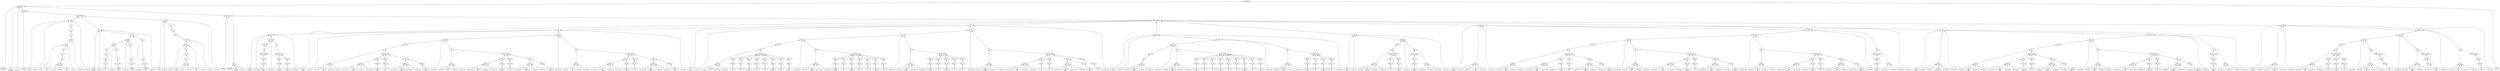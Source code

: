 digraph g {
rankdir=BT;
n33483616 [label="Start"];
n33364768 -> n33483616;
n33364768 [label="grammar"];
n33234720 -> n33364768;
n33234720 [label="'Grammar'\n1:1-1:8",shape=box];
n33234560 -> n33364768;
n33234560 [label="id\n1:9-1:17\n'minilang'",shape=box];
n33234400 -> n33364768;
n33234400 [label="';'\n1:17-1:18",shape=box];
n33433600 -> n33364768;
n33433600 [label="lexer_part"];
n33234240 -> n33433600;
n33234240 [label="'Lexer'\n2:1-2:6",shape=box];
n33450848 -> n33433600;
n33450848 [label="Nodes[Nexpr]"];
n33460000 -> n33450848;
n33460000 [label="expr"];
n33234080 -> n33460000;
n33234080 [label="id\n3:1-3:4\n'int'",shape=box];
n33233920 -> n33460000;
n33233920 [label="'='\n3:5-3:6",shape=box];
n33222784 -> n33460000;
n33222784 [label="re_1"];
n33222976 -> n33222784;
n33222976 [label="re1_3"];
n33223456 -> n33222976;
n33223456 [label="re2_1"];
n33223648 -> n33223456;
n33223648 [label="re_plus"];
n33173536 -> n33223648;
n33173536 [label="re_par"];
n33233760 -> n33173536;
n33233760 [label="'('\n3:7-3:8",shape=box];
n33223744 -> n33173536;
n33223744 [label="re_1"];
n33224224 -> n33223744;
n33224224 [label="re1_3"];
n33224416 -> n33224224;
n33224416 [label="re2_1"];
n33173648 -> n33224416;
n33173648 [label="re_class"];
n33233600 -> n33173648;
n33233600 [label="str\n3:8-3:11\n'\'0\''",shape=box];
n33233440 -> n33173648;
n33233440 [label="'.'\n3:11-3:12",shape=box];
n33233280 -> n33173648;
n33233280 [label="'.'\n3:12-3:13",shape=box];
n33233120 -> n33173648;
n33233120 [label="str\n3:13-3:16\n'\'9\''",shape=box];
n33232960 -> n33173536;
n33232960 [label="')'\n3:16-3:17",shape=box];
n33232800 -> n33223648;
n33232800 [label="'+'\n3:17-3:18",shape=box];
n33232640 -> n33460000;
n33232640 [label="';'\n3:19-3:20",shape=box];
n33459840 -> n33450848;
n33459840 [label="expr"];
n33232480 -> n33459840;
n33232480 [label="id\n4:1-4:6\n'blank'",shape=box];
n33232320 -> n33459840;
n33232320 [label="'='\n4:7-4:8",shape=box];
n33192944 -> n33459840;
n33192944 [label="re_alter"];
n33193168 -> n33192944;
n33193168 [label="re_alter"];
n33193728 -> n33193168;
n33193728 [label="re_alter"];
n33435232 -> n33193728;
n33435232 [label="re_1"];
n33435328 -> n33435232;
n33435328 [label="re1_3"];
n33435424 -> n33435328;
n33435424 [label="re2_1"];
n33222688 -> n33435424;
n33222688 [label="re_str"];
n33232160 -> n33222688;
n33232160 [label="str\n4:9-4:12\n'\' \''",shape=box];
n33232000 -> n33193728;
n33232000 [label="'|'\n4:13-4:14",shape=box];
n33434944 -> n33193728;
n33434944 [label="re1_3"];
n33435040 -> n33434944;
n33435040 [label="re2_1"];
n33435136 -> n33435040;
n33435136 [label="re_ch_dec"];
n33231840 -> n33435136;
n33231840 [label="ch_dec\n4:15-4:18\n'#10'",shape=box];
n33231680 -> n33193168;
n33231680 [label="'|'\n4:19-4:20",shape=box];
n33434656 -> n33193168;
n33434656 [label="re1_3"];
n33434752 -> n33434656;
n33434752 [label="re2_1"];
n33434848 -> n33434752;
n33434848 [label="re_ch_dec"];
n33231520 -> n33434848;
n33231520 [label="ch_dec\n4:21-4:24\n'#13'",shape=box];
n33231360 -> n33192944;
n33231360 [label="'|'\n4:25-4:26",shape=box];
n33434368 -> n33192944;
n33434368 [label="re1_3"];
n33434464 -> n33434368;
n33434464 [label="re2_1"];
n33434560 -> n33434464;
n33434560 [label="re_ch_dec"];
n33231200 -> n33434560;
n33231200 [label="ch_dec\n4:27-4:29\n'#9'",shape=box];
n33231040 -> n33459840;
n33231040 [label="';'\n4:29-4:30",shape=box];
n33459680 -> n33450848;
n33459680 [label="expr"];
n33230880 -> n33459680;
n33230880 [label="id\n5:1-5:3\n'id'",shape=box];
n33296160 -> n33459680;
n33296160 [label="'='\n5:4-5:5",shape=box];
n33433696 -> n33459680;
n33433696 [label="re_1"];
n33433792 -> n33433696;
n33433792 [label="re1_3"];
n33433888 -> n33433792;
n33433888 [label="re2_1"];
n33433984 -> n33433888;
n33433984 [label="re_plus"];
n33192720 -> n33433984;
n33192720 [label="re_par"];
n33296000 -> n33192720;
n33296000 [label="'('\n5:6-5:7",shape=box];
n33434080 -> n33192720;
n33434080 [label="re_1"];
n33434176 -> n33434080;
n33434176 [label="re1_3"];
n33434272 -> n33434176;
n33434272 [label="re2_1"];
n33192832 -> n33434272;
n33192832 [label="re_class"];
n33295840 -> n33192832;
n33295840 [label="str\n5:7-5:10\n'\'a\''",shape=box];
n33295680 -> n33192832;
n33295680 [label="'.'\n5:10-5:11",shape=box];
n33295520 -> n33192832;
n33295520 [label="'.'\n5:11-5:12",shape=box];
n33295360 -> n33192832;
n33295360 [label="str\n5:12-5:15\n'\'z\''",shape=box];
n33295200 -> n33192720;
n33295200 [label="')'\n5:15-5:16",shape=box];
n33295040 -> n33433984;
n33295040 [label="'+'\n5:16-5:17",shape=box];
n33294880 -> n33459680;
n33294880 [label="';'\n5:17-5:18",shape=box];
n33372384 -> n33364768;
n33372384 [label="parser_part"];
n33294720 -> n33372384;
n33294720 [label="'Parser'\n7:1-7:7",shape=box];
n33192496 -> n33372384;
n33192496 [label="ign"];
n33294560 -> n33192496;
n33294560 [label="'Ignored'\n8:1-8:8",shape=box];
n33294400 -> n33192496;
n33294400 [label="id\n8:9-8:14\n'blank'",shape=box];
n33294240 -> n33192496;
n33294240 [label="';'\n8:14-8:15",shape=box];
n33449968 -> n33372384;
n33449968 [label="Nodes[Nprod]"];
n33365792 -> n33449968;
n33365792 [label="prod"];
n33294080 -> n33365792;
n33294080 [label="id\n10:1-10:6\n'stmts'",shape=box];
n33293920 -> n33365792;
n33293920 [label="'='\n10:7-10:8",shape=box];
n33191152 -> n33365792;
n33191152 [label="alts_more"];
n33433312 -> n33191152;
n33433312 [label="alts_one"];
n33192384 -> n33433312;
n33192384 [label="alt"];
n33450448 -> n33192384;
n33450448 [label="Nodes[Nnelem]"];
n33433408 -> n33450448;
n33433408 [label="nelem_0"];
n33433504 -> n33433408;
n33433504 [label="elem_id"];
n33293760 -> n33433504;
n33293760 [label="id\n10:9-10:13\n'stmt'",shape=box];
n33293600 -> n33191152;
n33293600 [label="'|'\n10:14-10:15",shape=box];
n33191824 -> n33191152;
n33191824 [label="alt"];
n33450208 -> n33191824;
n33450208 [label="Nodes[Nnelem]"];
n33433120 -> n33450208;
n33433120 [label="nelem_0"];
n33433216 -> n33433120;
n33433216 [label="elem_id"];
n33293440 -> n33433216;
n33293440 [label="id\n10:16-10:21\n'stmts'",shape=box];
n33432928 -> n33450208;
n33432928 [label="nelem_0"];
n33433024 -> n33432928;
n33433024 [label="elem_id"];
n33293280 -> n33433024;
n33293280 [label="id\n10:22-10:26\n'stmt'",shape=box];
n33293120 -> n33365792;
n33293120 [label="';'\n10:26-10:27",shape=box];
n33365664 -> n33449968;
n33365664 [label="prod"];
n33292960 -> n33365664;
n33292960 [label="id\n12:1-12:5\n'cond'",shape=box];
n33292800 -> n33365664;
n33292800 [label="'='\n12:6-12:7",shape=box];
n33210736 -> n33365664;
n33210736 [label="alts_more"];
n33211968 -> n33210736;
n33211968 [label="alts_more"];
n33432256 -> n33211968;
n33432256 [label="alts_one"];
n33214320 -> n33432256;
n33214320 [label="alt"];
n33190928 -> n33214320;
n33190928 [label="altid_0"];
n33292640 -> n33190928;
n33292640 [label="'{'\n13:5-13:6",shape=box];
n33292480 -> n33190928;
n33292480 [label="id\n13:6-13:8\n'eq'",shape=box];
n33292320 -> n33190928;
n33292320 [label="':'\n13:8-13:9",shape=box];
n33320816 -> n33190928;
n33320816 [label="'}'\n13:9-13:10",shape=box];
n33449728 -> n33214320;
n33449728 [label="Nodes[Nnelem]"];
n33432736 -> n33449728;
n33432736 [label="nelem_1"];
n33190256 -> n33432736;
n33190256 [label="elemid_0"];
n33320656 -> n33190256;
n33320656 [label="'['\n13:11-13:12",shape=box];
n33320496 -> n33190256;
n33320496 [label="id\n13:12-13:16\n'left'",shape=box];
n33320336 -> n33190256;
n33320336 [label="':'\n13:16-13:17",shape=box];
n33320176 -> n33190256;
n33320176 [label="']'\n13:17-13:18",shape=box];
n33432832 -> n33432736;
n33432832 [label="elem_id"];
n33320016 -> n33432832;
n33320016 [label="id\n13:18-13:22\n'expr'",shape=box];
n33432544 -> n33449728;
n33432544 [label="nelem_0"];
n33432640 -> n33432544;
n33432640 [label="elem_str"];
n33319856 -> n33432640;
n33319856 [label="str\n13:23-13:26\n'\'=\''",shape=box];
n33432352 -> n33449728;
n33432352 [label="nelem_1"];
n33190032 -> n33432352;
n33190032 [label="elemid_0"];
n33319696 -> n33190032;
n33319696 [label="'['\n13:27-13:28",shape=box];
n33319536 -> n33190032;
n33319536 [label="id\n13:28-13:33\n'right'",shape=box];
n33319376 -> n33190032;
n33319376 [label="':'\n13:33-13:34",shape=box];
n33319216 -> n33190032;
n33319216 [label="']'\n13:34-13:35",shape=box];
n33432448 -> n33432352;
n33432448 [label="elem_id"];
n33319056 -> n33432448;
n33319056 [label="id\n13:35-13:39\n'expr'",shape=box];
n33318896 -> n33211968;
n33318896 [label="'|'\n13:40-13:41",shape=box];
n33212640 -> n33211968;
n33212640 [label="alt"];
n33214208 -> n33212640;
n33214208 [label="altid_0"];
n33318736 -> n33214208;
n33318736 [label="'{'\n14:5-14:6",shape=box];
n33318576 -> n33214208;
n33318576 [label="id\n14:6-14:8\n'lt'",shape=box];
n33318416 -> n33214208;
n33318416 [label="':'\n14:8-14:9",shape=box];
n33318256 -> n33214208;
n33318256 [label="'}'\n14:9-14:10",shape=box];
n33449488 -> n33212640;
n33449488 [label="Nodes[Nnelem]"];
n33432064 -> n33449488;
n33432064 [label="nelem_1"];
n33214096 -> n33432064;
n33214096 [label="elemid_0"];
n33318096 -> n33214096;
n33318096 [label="'['\n14:11-14:12",shape=box];
n33317936 -> n33214096;
n33317936 [label="id\n14:12-14:16\n'left'",shape=box];
n33317776 -> n33214096;
n33317776 [label="':'\n14:16-14:17",shape=box];
n33317616 -> n33214096;
n33317616 [label="']'\n14:17-14:18",shape=box];
n33432160 -> n33432064;
n33432160 [label="elem_id"];
n33317456 -> n33432160;
n33317456 [label="id\n14:18-14:22\n'expr'",shape=box];
n33431872 -> n33449488;
n33431872 [label="nelem_0"];
n33431968 -> n33431872;
n33431968 [label="elem_str"];
n33317296 -> n33431968;
n33317296 [label="str\n14:23-14:26\n'\'<\''",shape=box];
n33431680 -> n33449488;
n33431680 [label="nelem_1"];
n33213536 -> n33431680;
n33213536 [label="elemid_0"];
n33317136 -> n33213536;
n33317136 [label="'['\n14:27-14:28",shape=box];
n33316976 -> n33213536;
n33316976 [label="id\n14:28-14:33\n'right'",shape=box];
n33341376 -> n33213536;
n33341376 [label="':'\n14:33-14:34",shape=box];
n33341216 -> n33213536;
n33341216 [label="']'\n14:34-14:35",shape=box];
n33431776 -> n33431680;
n33431776 [label="elem_id"];
n33341056 -> n33431776;
n33341056 [label="id\n14:35-14:39\n'expr'",shape=box];
n33340896 -> n33210736;
n33340896 [label="'|'\n14:40-14:41",shape=box];
n33211296 -> n33210736;
n33211296 [label="alt"];
n33211744 -> n33211296;
n33211744 [label="altid_0"];
n33340736 -> n33211744;
n33340736 [label="'{'\n15:5-15:6",shape=box];
n33340576 -> n33211744;
n33340576 [label="id\n15:6-15:8\n'gt'",shape=box];
n33340416 -> n33211744;
n33340416 [label="':'\n15:8-15:9",shape=box];
n33340256 -> n33211744;
n33340256 [label="'}'\n15:9-15:10",shape=box];
n33449248 -> n33211296;
n33449248 [label="Nodes[Nnelem]"];
n33468288 -> n33449248;
n33468288 [label="nelem_1"];
n33211632 -> n33468288;
n33211632 [label="elemid_0"];
n33340096 -> n33211632;
n33340096 [label="'['\n15:11-15:12",shape=box];
n33339936 -> n33211632;
n33339936 [label="id\n15:12-15:16\n'left'",shape=box];
n33339776 -> n33211632;
n33339776 [label="':'\n15:16-15:17",shape=box];
n33339616 -> n33211632;
n33339616 [label="']'\n15:17-15:18",shape=box];
n33431584 -> n33468288;
n33431584 [label="elem_id"];
n33339456 -> n33431584;
n33339456 [label="id\n15:18-15:22\n'expr'",shape=box];
n33468096 -> n33449248;
n33468096 [label="nelem_0"];
n33468192 -> n33468096;
n33468192 [label="elem_str"];
n33339296 -> n33468192;
n33339296 [label="str\n15:23-15:26\n'\'>\''",shape=box];
n33467904 -> n33449248;
n33467904 [label="nelem_1"];
n33211520 -> n33467904;
n33211520 [label="elemid_0"];
n33339136 -> n33211520;
n33339136 [label="'['\n15:27-15:28",shape=box];
n33338976 -> n33211520;
n33338976 [label="id\n15:28-15:33\n'right'",shape=box];
n33338816 -> n33211520;
n33338816 [label="':'\n15:33-15:34",shape=box];
n33338656 -> n33211520;
n33338656 [label="']'\n15:34-15:35",shape=box];
n33468000 -> n33467904;
n33468000 [label="elem_id"];
n33338496 -> n33468000;
n33338496 [label="id\n15:35-15:39\n'expr'",shape=box];
n33338336 -> n33365664;
n33338336 [label="';'\n15:39-15:40",shape=box];
n33365536 -> n33449968;
n33365536 [label="prod"];
n33338176 -> n33365536;
n33338176 [label="id\n17:1-17:5\n'stmt'",shape=box];
n33338016 -> n33365536;
n33338016 [label="'='\n17:6-17:7",shape=box];
n33239520 -> n33365536;
n33239520 [label="alts_more"];
n33240752 -> n33239520;
n33240752 [label="alts_more"];
n33241200 -> n33240752;
n33241200 [label="alts_more"];
n33466272 -> n33241200;
n33466272 [label="alts_one"];
n33242096 -> n33466272;
n33242096 [label="alt"];
n33242992 -> n33242096;
n33242992 [label="altid_0"];
n33337856 -> n33242992;
n33337856 [label="'{'\n18:5-18:6",shape=box];
n33337696 -> n33242992;
n33337696 [label="id\n18:6-18:8\n'if'",shape=box];
n33337536 -> n33242992;
n33337536 [label="':'\n18:8-18:9",shape=box];
n33337376 -> n33242992;
n33337376 [label="'}'\n18:9-18:10",shape=box];
n33449008 -> n33242096;
n33449008 [label="Nodes[Nnelem]"];
n33467712 -> n33449008;
n33467712 [label="nelem_0"];
n33467808 -> n33467712;
n33467808 [label="elem_str"];
n33169104 -> n33467808;
n33169104 [label="str\n18:11-18:15\n'\'if\''",shape=box];
n33467520 -> n33449008;
n33467520 [label="nelem_0"];
n33467616 -> n33467520;
n33467616 [label="elem_str"];
n33168944 -> n33467616;
n33168944 [label="str\n18:16-18:19\n'\'(\''",shape=box];
n33467328 -> n33449008;
n33467328 [label="nelem_0"];
n33467424 -> n33467328;
n33467424 [label="elem_id"];
n33168784 -> n33467424;
n33168784 [label="id\n18:20-18:24\n'cond'",shape=box];
n33467136 -> n33449008;
n33467136 [label="nelem_0"];
n33467232 -> n33467136;
n33467232 [label="elem_str"];
n33168624 -> n33467232;
n33168624 [label="str\n18:25-18:28\n'\')\''",shape=box];
n33466944 -> n33449008;
n33466944 [label="nelem_0"];
n33467040 -> n33466944;
n33467040 [label="elem_str"];
n33168464 -> n33467040;
n33168464 [label="str\n18:29-18:32\n'\'{\''",shape=box];
n33466752 -> n33449008;
n33466752 [label="nelem_0"];
n33466848 -> n33466752;
n33466848 [label="elem_id"];
n33168304 -> n33466848;
n33168304 [label="id\n18:33-18:38\n'stmts'",shape=box];
n33466560 -> n33449008;
n33466560 [label="nelem_0"];
n33466656 -> n33466560;
n33466656 [label="elem_str"];
n33168144 -> n33466656;
n33168144 [label="str\n18:39-18:42\n'\'}\''",shape=box];
n33466368 -> n33449008;
n33466368 [label="nelem_0"];
n33466464 -> n33466368;
n33466464 [label="elem_id"];
n33167984 -> n33466464;
n33167984 [label="id\n18:43-18:47\n'else'",shape=box];
n33167824 -> n33241200;
n33167824 [label="'|'\n18:48-18:49",shape=box];
n33241424 -> n33241200;
n33241424 [label="alt"];
n33241760 -> n33241424;
n33241760 [label="altid_0"];
n33167664 -> n33241760;
n33167664 [label="'{'\n19:5-19:6",shape=box];
n33167504 -> n33241760;
n33167504 [label="id\n19:6-19:11\n'while'",shape=box];
n33167344 -> n33241760;
n33167344 [label="':'\n19:11-19:12",shape=box];
n33167184 -> n33241760;
n33167184 [label="'}'\n19:12-19:13",shape=box];
n33448768 -> n33241424;
n33448768 [label="Nodes[Nnelem]"];
n33466080 -> n33448768;
n33466080 [label="nelem_0"];
n33466176 -> n33466080;
n33466176 [label="elem_str"];
n33167024 -> n33466176;
n33167024 [label="str\n19:14-19:21\n'\'while\''",shape=box];
n33465888 -> n33448768;
n33465888 [label="nelem_0"];
n33465984 -> n33465888;
n33465984 [label="elem_str"];
n33166864 -> n33465984;
n33166864 [label="str\n19:22-19:25\n'\'(\''",shape=box];
n33465696 -> n33448768;
n33465696 [label="nelem_0"];
n33465792 -> n33465696;
n33465792 [label="elem_id"];
n33166704 -> n33465792;
n33166704 [label="id\n19:26-19:30\n'cond'",shape=box];
n33465504 -> n33448768;
n33465504 [label="nelem_0"];
n33465600 -> n33465504;
n33465600 [label="elem_str"];
n33166544 -> n33465600;
n33166544 [label="str\n19:31-19:34\n'\')\''",shape=box];
n33465312 -> n33448768;
n33465312 [label="nelem_0"];
n33465408 -> n33465312;
n33465408 [label="elem_str"];
n33166384 -> n33465408;
n33166384 [label="str\n19:35-19:38\n'\'{\''",shape=box];
n33465120 -> n33448768;
n33465120 [label="nelem_0"];
n33465216 -> n33465120;
n33465216 [label="elem_id"];
n33166224 -> n33465216;
n33166224 [label="id\n19:39-19:44\n'stmts'",shape=box];
n33464928 -> n33448768;
n33464928 [label="nelem_0"];
n33465024 -> n33464928;
n33465024 [label="elem_str"];
n33166064 -> n33465024;
n33166064 [label="str\n19:45-19:48\n'\'}\''",shape=box];
n33165904 -> n33240752;
n33165904 [label="'|'\n19:49-19:50",shape=box];
n33240864 -> n33240752;
n33240864 [label="alt"];
n33241088 -> n33240864;
n33241088 [label="altid_0"];
n33165744 -> n33241088;
n33165744 [label="'{'\n20:5-20:6",shape=box];
n33165584 -> n33241088;
n33165584 [label="id\n20:6-20:11\n'print'",shape=box];
n33165424 -> n33241088;
n33165424 [label="':'\n20:11-20:12",shape=box];
n33238976 -> n33241088;
n33238976 [label="'}'\n20:12-20:13",shape=box];
n33448528 -> n33240864;
n33448528 [label="Nodes[Nnelem]"];
n33464736 -> n33448528;
n33464736 [label="nelem_0"];
n33464832 -> n33464736;
n33464832 [label="elem_str"];
n33238816 -> n33464832;
n33238816 [label="str\n20:14-20:21\n'\'print\''",shape=box];
n33464544 -> n33448528;
n33464544 [label="nelem_0"];
n33464640 -> n33464544;
n33464640 [label="elem_str"];
n33238656 -> n33464640;
n33238656 [label="str\n20:22-20:25\n'\'(\''",shape=box];
n33464352 -> n33448528;
n33464352 [label="nelem_0"];
n33464448 -> n33464352;
n33464448 [label="elem_id"];
n33238496 -> n33464448;
n33238496 [label="id\n20:26-20:30\n'expr'",shape=box];
n33472288 -> n33448528;
n33472288 [label="nelem_0"];
n33472384 -> n33472288;
n33472384 [label="elem_str"];
n33238336 -> n33472384;
n33238336 [label="str\n20:31-20:34\n'\')\''",shape=box];
n33472096 -> n33448528;
n33472096 [label="nelem_0"];
n33472192 -> n33472096;
n33472192 [label="elem_str"];
n33238176 -> n33472192;
n33238176 [label="str\n20:35-20:38\n'\';\''",shape=box];
n33238016 -> n33239520;
n33238016 [label="'|'\n20:39-20:40",shape=box];
n33239632 -> n33239520;
n33239632 [label="alt"];
n33240192 -> n33239632;
n33240192 [label="altid_0"];
n33237856 -> n33240192;
n33237856 [label="'{'\n21:5-21:6",shape=box];
n33237696 -> n33240192;
n33237696 [label="id\n21:6-21:12\n'assign'",shape=box];
n33237536 -> n33240192;
n33237536 [label="':'\n21:12-21:13",shape=box];
n33237376 -> n33240192;
n33237376 [label="'}'\n21:13-21:14",shape=box];
n33448288 -> n33239632;
n33448288 [label="Nodes[Nnelem]"];
n33471904 -> n33448288;
n33471904 [label="nelem_1"];
n33239968 -> n33471904;
n33239968 [label="elemid_0"];
n33237216 -> n33239968;
n33237216 [label="'['\n21:15-21:16",shape=box];
n33237056 -> n33239968;
n33237056 [label="id\n21:16-21:20\n'left'",shape=box];
n33236896 -> n33239968;
n33236896 [label="':'\n21:20-21:21",shape=box];
n33236736 -> n33239968;
n33236736 [label="']'\n21:21-21:22",shape=box];
n33472000 -> n33471904;
n33472000 [label="elem_id"];
n33236576 -> n33472000;
n33236576 [label="id\n21:22-21:24\n'id'",shape=box];
n33471712 -> n33448288;
n33471712 [label="nelem_0"];
n33471808 -> n33471712;
n33471808 [label="elem_str"];
n33236416 -> n33471808;
n33236416 [label="str\n21:25-21:28\n'\'=\''",shape=box];
n33471520 -> n33448288;
n33471520 [label="nelem_1"];
n33239856 -> n33471520;
n33239856 [label="elemid_0"];
n33236256 -> n33239856;
n33236256 [label="'['\n21:29-21:30",shape=box];
n33236096 -> n33239856;
n33236096 [label="id\n21:30-21:35\n'right'",shape=box];
n33235936 -> n33239856;
n33235936 [label="':'\n21:35-21:36",shape=box];
n33235776 -> n33239856;
n33235776 [label="']'\n21:36-21:37",shape=box];
n33471616 -> n33471520;
n33471616 [label="elem_id"];
n33235616 -> n33471616;
n33235616 [label="id\n21:37-21:41\n'expr'",shape=box];
n33471328 -> n33448288;
n33471328 [label="nelem_0"];
n33471424 -> n33471328;
n33471424 [label="elem_str"];
n33235456 -> n33471424;
n33235456 [label="str\n21:42-21:45\n'\';\''",shape=box];
n33235296 -> n33365536;
n33235296 [label="';'\n21:45-21:46",shape=box];
n33365408 -> n33449968;
n33365408 [label="prod"];
n33235136 -> n33365408;
n33235136 [label="id\n23:1-23:5\n'else'",shape=box];
n33234976 -> n33365408;
n33234976 [label="'='\n23:6-23:7",shape=box];
n33253040 -> n33365408;
n33253040 [label="alts_more"];
n33253936 -> n33253040;
n33253936 [label="alts_more"];
n33471232 -> n33253936;
n33471232 [label="alts_one"];
n33254832 -> n33471232;
n33254832 [label="alt"];
n33255056 -> n33254832;
n33255056 [label="altid_0"];
n33251184 -> n33255056;
n33251184 [label="'{'\n24:5-24:6",shape=box];
n33251024 -> n33255056;
n33251024 [label="id\n24:6-24:10\n'none'",shape=box];
n33250864 -> n33255056;
n33250864 [label="':'\n24:10-24:11",shape=box];
n33250704 -> n33255056;
n33250704 [label="'}'\n24:11-24:12",shape=box];
n33250544 -> n33253936;
n33250544 [label="'|'\n24:13-24:14",shape=box];
n33254160 -> n33253936;
n33254160 [label="alt"];
n33254608 -> n33254160;
n33254608 [label="altid_0"];
n33250384 -> n33254608;
n33250384 [label="'{'\n25:5-25:6",shape=box];
n33250224 -> n33254608;
n33250224 [label="id\n25:6-25:12\n'elseif'",shape=box];
n33250064 -> n33254608;
n33250064 [label="':'\n25:12-25:13",shape=box];
n33249904 -> n33254608;
n33249904 [label="'}'\n25:13-25:14",shape=box];
n33448048 -> n33254160;
n33448048 [label="Nodes[Nnelem]"];
n33471040 -> n33448048;
n33471040 [label="nelem_0"];
n33471136 -> n33471040;
n33471136 [label="elem_str"];
n33249744 -> n33471136;
n33249744 [label="str\n25:15-25:21\n'\'else\''",shape=box];
n33470848 -> n33448048;
n33470848 [label="nelem_0"];
n33470944 -> n33470848;
n33470944 [label="elem_str"];
n33249584 -> n33470944;
n33249584 [label="str\n25:22-25:26\n'\'if\''",shape=box];
n33470656 -> n33448048;
n33470656 [label="nelem_0"];
n33470752 -> n33470656;
n33470752 [label="elem_str"];
n33249424 -> n33470752;
n33249424 [label="str\n25:27-25:30\n'\'(\''",shape=box];
n33470464 -> n33448048;
n33470464 [label="nelem_0"];
n33470560 -> n33470464;
n33470560 [label="elem_id"];
n33249264 -> n33470560;
n33249264 [label="id\n25:31-25:35\n'cond'",shape=box];
n33470272 -> n33448048;
n33470272 [label="nelem_0"];
n33470368 -> n33470272;
n33470368 [label="elem_str"];
n33249104 -> n33470368;
n33249104 [label="str\n25:36-25:39\n'\')\''",shape=box];
n33470080 -> n33448048;
n33470080 [label="nelem_0"];
n33470176 -> n33470080;
n33470176 [label="elem_str"];
n33248944 -> n33470176;
n33248944 [label="str\n25:40-25:43\n'\'{\''",shape=box];
n33469888 -> n33448048;
n33469888 [label="nelem_0"];
n33469984 -> n33469888;
n33469984 [label="elem_id"];
n33248784 -> n33469984;
n33248784 [label="id\n25:44-25:49\n'stmts'",shape=box];
n33469696 -> n33448048;
n33469696 [label="nelem_0"];
n33469792 -> n33469696;
n33469792 [label="elem_str"];
n33248624 -> n33469792;
n33248624 [label="str\n25:50-25:53\n'\'}\''",shape=box];
n33469504 -> n33448048;
n33469504 [label="nelem_0"];
n33469600 -> n33469504;
n33469600 [label="elem_id"];
n33248464 -> n33469600;
n33248464 [label="id\n25:54-25:58\n'else'",shape=box];
n33248304 -> n33253040;
n33248304 [label="'|'\n25:59-25:60",shape=box];
n33253264 -> n33253040;
n33253264 [label="alt"];
n33253712 -> n33253264;
n33253712 [label="altid_0"];
n33248144 -> n33253712;
n33248144 [label="'{'\n26:5-26:6",shape=box];
n33247984 -> n33253712;
n33247984 [label="id\n26:6-26:10\n'else'",shape=box];
n33247824 -> n33253712;
n33247824 [label="':'\n26:10-26:11",shape=box];
n33247664 -> n33253712;
n33247664 [label="'}'\n26:11-26:12",shape=box];
n33476464 -> n33253264;
n33476464 [label="Nodes[Nnelem]"];
n33469312 -> n33476464;
n33469312 [label="nelem_0"];
n33469408 -> n33469312;
n33469408 [label="elem_str"];
n33247504 -> n33469408;
n33247504 [label="str\n26:13-26:19\n'\'else\''",shape=box];
n33469120 -> n33476464;
n33469120 [label="nelem_0"];
n33469216 -> n33469120;
n33469216 [label="elem_str"];
n33247344 -> n33469216;
n33247344 [label="str\n26:20-26:23\n'\'{\''",shape=box];
n33468928 -> n33476464;
n33468928 [label="nelem_0"];
n33469024 -> n33468928;
n33469024 [label="elem_id"];
n33263552 -> n33469024;
n33263552 [label="id\n26:24-26:29\n'stmts'",shape=box];
n33468736 -> n33476464;
n33468736 [label="nelem_0"];
n33468832 -> n33468736;
n33468832 [label="elem_str"];
n33263392 -> n33468832;
n33263392 [label="str\n26:30-26:33\n'\'}\''",shape=box];
n33263232 -> n33365408;
n33263232 [label="';'\n26:33-26:34",shape=box];
n33365280 -> n33449968;
n33365280 [label="prod"];
n33263072 -> n33365280;
n33263072 [label="id\n28:1-28:5\n'expr'",shape=box];
n33262912 -> n33365280;
n33262912 [label="'='\n28:6-28:7",shape=box];
n33252032 -> n33365280;
n33252032 [label="alts_more"];
n33480480 -> n33252032;
n33480480 [label="alts_one"];
n33252816 -> n33480480;
n33252816 [label="alt"];
n33252928 -> n33252816;
n33252928 [label="altid_0"];
n33262752 -> n33252928;
n33262752 [label="'{'\n29:5-29:6",shape=box];
n33262592 -> n33252928;
n33262592 [label="id\n29:6-29:9\n'neg'",shape=box];
n33262432 -> n33252928;
n33262432 [label="':'\n29:9-29:10",shape=box];
n33262272 -> n33252928;
n33262272 [label="'}'\n29:10-29:11",shape=box];
n33476224 -> n33252816;
n33476224 [label="Nodes[Nnelem]"];
n33468544 -> n33476224;
n33468544 [label="nelem_0"];
n33468640 -> n33468544;
n33468640 [label="elem_str"];
n33262112 -> n33468640;
n33262112 [label="str\n29:12-29:15\n'\'-\''",shape=box];
n33480576 -> n33476224;
n33480576 [label="nelem_0"];
n33468448 -> n33480576;
n33468448 [label="elem_id"];
n33261952 -> n33468448;
n33261952 [label="id\n29:16-29:20\n'expr'",shape=box];
n33261792 -> n33252032;
n33261792 [label="'|'\n29:21-29:22",shape=box];
n33252592 -> n33252032;
n33252592 [label="alt"];
n33475984 -> n33252592;
n33475984 [label="Nodes[Nnelem]"];
n33480288 -> n33475984;
n33480288 [label="nelem_0"];
n33480384 -> n33480288;
n33480384 [label="elem_id"];
n33261632 -> n33480384;
n33261632 [label="id\n30:5-30:11\n'expr_2'",shape=box];
n33252704 -> n33252592;
n33252704 [label="atrans"];
n33261472 -> n33252704;
n33261472 [label="'{'\n30:12-30:13",shape=box];
n33261312 -> n33252704;
n33261312 [label="'->'\n30:13-30:15",shape=box];
n33261152 -> n33252704;
n33261152 [label="'}'\n30:15-30:16",shape=box];
n33260992 -> n33365280;
n33260992 [label="';'\n30:16-30:17",shape=box];
n33365152 -> n33449968;
n33365152 [label="prod"];
n33260832 -> n33365152;
n33260832 [label="id\n32:1-32:7\n'expr_2'",shape=box];
n33251808 -> n33365152;
n33251808 [label="ptrans"];
n33260672 -> n33251808;
n33260672 [label="'{'\n32:8-32:9",shape=box];
n33260512 -> n33251808;
n33260512 [label="'->'\n32:9-32:11",shape=box];
n33260352 -> n33251808;
n33260352 [label="id\n32:11-32:15\n'expr'",shape=box];
n33260192 -> n33251808;
n33260192 [label="'}'\n32:15-32:16",shape=box];
n33260032 -> n33365152;
n33260032 [label="'='\n32:17-32:18",shape=box];
n33315824 -> n33365152;
n33315824 [label="alts_more"];
n33288224 -> n33315824;
n33288224 [label="alts_more"];
n33291584 -> n33288224;
n33291584 [label="alts_more"];
n33479616 -> n33291584;
n33479616 [label="alts_one"];
n33273744 -> n33479616;
n33273744 [label="alt"];
n33251584 -> n33273744;
n33251584 [label="altid_0"];
n33259872 -> n33251584;
n33259872 [label="'{'\n33:5-33:6",shape=box];
n33259712 -> n33251584;
n33259712 [label="id\n33:6-33:9\n'mod'",shape=box];
n33259552 -> n33251584;
n33259552 [label="':'\n33:9-33:10",shape=box];
n33197936 -> n33251584;
n33197936 [label="'}'\n33:10-33:11",shape=box];
n33475744 -> n33273744;
n33475744 [label="Nodes[Nnelem]"];
n33480096 -> n33475744;
n33480096 [label="nelem_1"];
n33251360 -> n33480096;
n33251360 [label="elemid_0"];
n33197776 -> n33251360;
n33197776 [label="'['\n33:12-33:13",shape=box];
n33197616 -> n33251360;
n33197616 [label="id\n33:13-33:17\n'left'",shape=box];
n33197456 -> n33251360;
n33197456 [label="':'\n33:17-33:18",shape=box];
n33197296 -> n33251360;
n33197296 [label="']'\n33:18-33:19",shape=box];
n33480192 -> n33480096;
n33480192 [label="elem_id"];
n33197136 -> n33480192;
n33197136 [label="id\n33:19-33:25\n'expr_2'",shape=box];
n33479904 -> n33475744;
n33479904 [label="nelem_0"];
n33480000 -> n33479904;
n33480000 [label="elem_str"];
n33196976 -> n33480000;
n33196976 [label="str\n33:26-33:29\n'\'%\''",shape=box];
n33479712 -> n33475744;
n33479712 [label="nelem_1"];
n33275312 -> n33479712;
n33275312 [label="elemid_0"];
n33196816 -> n33275312;
n33196816 [label="'['\n33:30-33:31",shape=box];
n33196656 -> n33275312;
n33196656 [label="id\n33:31-33:36\n'right'",shape=box];
n33196496 -> n33275312;
n33196496 [label="':'\n33:36-33:37",shape=box];
n33196336 -> n33275312;
n33196336 [label="']'\n33:37-33:38",shape=box];
n33479808 -> n33479712;
n33479808 [label="elem_id"];
n33196176 -> n33479808;
n33196176 [label="id\n33:38-33:44\n'expr_3'",shape=box];
n33196016 -> n33291584;
n33196016 [label="'|'\n33:45-33:46",shape=box];
n33272400 -> n33291584;
n33272400 [label="alt"];
n33273296 -> n33272400;
n33273296 [label="altid_0"];
n33195856 -> n33273296;
n33195856 [label="'{'\n34:5-34:6",shape=box];
n33195696 -> n33273296;
n33195696 [label="id\n34:6-34:9\n'mul'",shape=box];
n33195536 -> n33273296;
n33195536 [label="':'\n34:9-34:10",shape=box];
n33195376 -> n33273296;
n33195376 [label="'}'\n34:10-34:11",shape=box];
n33475504 -> n33272400;
n33475504 [label="Nodes[Nnelem]"];
n33479424 -> n33475504;
n33479424 [label="nelem_1"];
n33273072 -> n33479424;
n33273072 [label="elemid_0"];
n33195216 -> n33273072;
n33195216 [label="'['\n34:12-34:13",shape=box];
n33195056 -> n33273072;
n33195056 [label="id\n34:13-34:17\n'left'",shape=box];
n33194896 -> n33273072;
n33194896 [label="':'\n34:17-34:18",shape=box];
n33194736 -> n33273072;
n33194736 [label="']'\n34:18-34:19",shape=box];
n33479520 -> n33479424;
n33479520 [label="elem_id"];
n33194576 -> n33479520;
n33194576 [label="id\n34:19-34:25\n'expr_2'",shape=box];
n33479232 -> n33475504;
n33479232 [label="nelem_0"];
n33479328 -> n33479232;
n33479328 [label="elem_str"];
n33194416 -> n33479328;
n33194416 [label="str\n34:26-34:29\n'\'*\''",shape=box];
n33479040 -> n33475504;
n33479040 [label="nelem_1"];
n33272848 -> n33479040;
n33272848 [label="elemid_0"];
n33194256 -> n33272848;
n33194256 [label="'['\n34:30-34:31",shape=box];
n33194096 -> n33272848;
n33194096 [label="id\n34:31-34:36\n'right'",shape=box];
n33222592 -> n33272848;
n33222592 [label="':'\n34:36-34:37",shape=box];
n33222432 -> n33272848;
n33222432 [label="']'\n34:37-34:38",shape=box];
n33479136 -> n33479040;
n33479136 [label="elem_id"];
n33222272 -> n33479136;
n33222272 [label="id\n34:38-34:44\n'expr_3'",shape=box];
n33222112 -> n33288224;
n33222112 [label="'|'\n34:45-34:46",shape=box];
n33288672 -> n33288224;
n33288672 [label="alt"];
n33290352 -> n33288672;
n33290352 [label="altid_0"];
n33221952 -> n33290352;
n33221952 [label="'{'\n35:5-35:6",shape=box];
n33221792 -> n33290352;
n33221792 [label="id\n35:6-35:9\n'div'",shape=box];
n33221632 -> n33290352;
n33221632 [label="':'\n35:9-35:10",shape=box];
n33221472 -> n33290352;
n33221472 [label="'}'\n35:10-35:11",shape=box];
n33475264 -> n33288672;
n33475264 [label="Nodes[Nnelem]"];
n33478848 -> n33475264;
n33478848 [label="nelem_1"];
n33290016 -> n33478848;
n33290016 [label="elemid_0"];
n33221312 -> n33290016;
n33221312 [label="'['\n35:12-35:13",shape=box];
n33221152 -> n33290016;
n33221152 [label="id\n35:13-35:17\n'left'",shape=box];
n33220992 -> n33290016;
n33220992 [label="':'\n35:17-35:18",shape=box];
n33220832 -> n33290016;
n33220832 [label="']'\n35:18-35:19",shape=box];
n33478944 -> n33478848;
n33478944 [label="elem_id"];
n33220672 -> n33478944;
n33220672 [label="id\n35:19-35:25\n'expr_2'",shape=box];
n33478656 -> n33475264;
n33478656 [label="nelem_0"];
n33478752 -> n33478656;
n33478752 [label="elem_str"];
n33220512 -> n33478752;
n33220512 [label="str\n35:26-35:29\n'\'/\''",shape=box];
n33478464 -> n33475264;
n33478464 [label="nelem_1"];
n33289456 -> n33478464;
n33289456 [label="elemid_0"];
n33220352 -> n33289456;
n33220352 [label="'['\n35:30-35:31",shape=box];
n33220192 -> n33289456;
n33220192 [label="id\n35:31-35:36\n'right'",shape=box];
n33220032 -> n33289456;
n33220032 [label="':'\n35:36-35:37",shape=box];
n33219872 -> n33289456;
n33219872 [label="']'\n35:37-35:38",shape=box];
n33478560 -> n33478464;
n33478560 [label="elem_id"];
n33219712 -> n33478560;
n33219712 [label="id\n35:38-35:44\n'expr_3'",shape=box];
n33219552 -> n33315824;
n33219552 [label="'|'\n35:45-35:46",shape=box];
n33315936 -> n33315824;
n33315936 [label="alt"];
n33475024 -> n33315936;
n33475024 [label="Nodes[Nnelem]"];
n33478272 -> n33475024;
n33478272 [label="nelem_0"];
n33478368 -> n33478272;
n33478368 [label="elem_id"];
n33219392 -> n33478368;
n33219392 [label="id\n36:5-36:11\n'expr_3'",shape=box];
n33316384 -> n33315936;
n33316384 [label="atrans"];
n33219232 -> n33316384;
n33219232 [label="'{'\n36:12-36:13",shape=box];
n33219072 -> n33316384;
n33219072 [label="'->'\n36:13-36:15",shape=box];
n33218912 -> n33316384;
n33218912 [label="'}'\n36:15-36:16",shape=box];
n33218752 -> n33365152;
n33218752 [label="';'\n36:16-36:17",shape=box];
n33365024 -> n33449968;
n33365024 [label="prod"];
n33218592 -> n33365024;
n33218592 [label="id\n38:1-38:7\n'expr_3'",shape=box];
n33315712 -> n33365024;
n33315712 [label="ptrans"];
n33382256 -> n33315712;
n33382256 [label="'{'\n38:8-38:9",shape=box];
n33382096 -> n33315712;
n33382096 [label="'->'\n38:9-38:11",shape=box];
n33381936 -> n33315712;
n33381936 [label="id\n38:11-38:15\n'expr'",shape=box];
n33381776 -> n33315712;
n33381776 [label="'}'\n38:15-38:16",shape=box];
n33381616 -> n33365024;
n33381616 [label="'='\n38:17-38:18",shape=box];
n33347808 -> n33365024;
n33347808 [label="alts_more"];
n33330192 -> n33347808;
n33330192 [label="alts_more"];
n33477600 -> n33330192;
n33477600 [label="alts_one"];
n33333104 -> n33477600;
n33333104 [label="alt"];
n33315600 -> n33333104;
n33315600 [label="altid_0"];
n33381456 -> n33315600;
n33381456 [label="'{'\n39:5-39:6",shape=box];
n33381296 -> n33315600;
n33381296 [label="id\n39:6-39:9\n'add'",shape=box];
n33381136 -> n33315600;
n33381136 [label="':'\n39:9-39:10",shape=box];
n33380976 -> n33315600;
n33380976 [label="'}'\n39:10-39:11",shape=box];
n33474784 -> n33333104;
n33474784 [label="Nodes[Nnelem]"];
n33478080 -> n33474784;
n33478080 [label="nelem_1"];
n33315488 -> n33478080;
n33315488 [label="elemid_0"];
n33380816 -> n33315488;
n33380816 [label="'['\n39:12-39:13",shape=box];
n33380656 -> n33315488;
n33380656 [label="id\n39:13-39:17\n'left'",shape=box];
n33380496 -> n33315488;
n33380496 [label="':'\n39:17-39:18",shape=box];
n33380336 -> n33315488;
n33380336 [label="']'\n39:18-39:19",shape=box];
n33478176 -> n33478080;
n33478176 [label="elem_id"];
n33380176 -> n33478176;
n33380176 [label="id\n39:19-39:25\n'expr_3'",shape=box];
n33477888 -> n33474784;
n33477888 [label="nelem_0"];
n33477984 -> n33477888;
n33477984 [label="elem_str"];
n33380016 -> n33477984;
n33380016 [label="str\n39:26-39:29\n'\'+\''",shape=box];
n33477696 -> n33474784;
n33477696 [label="nelem_1"];
n33313248 -> n33477696;
n33313248 [label="elemid_0"];
n33379856 -> n33313248;
n33379856 [label="'['\n39:30-39:31",shape=box];
n33379696 -> n33313248;
n33379696 [label="id\n39:31-39:36\n'right'",shape=box];
n33379536 -> n33313248;
n33379536 [label="':'\n39:36-39:37",shape=box];
n33379376 -> n33313248;
n33379376 [label="']'\n39:37-39:38",shape=box];
n33477792 -> n33477696;
n33477792 [label="elem_id"];
n33379216 -> n33477792;
n33379216 [label="id\n39:38-39:44\n'expr_4'",shape=box];
n33379056 -> n33330192;
n33379056 [label="'|'\n39:45-39:46",shape=box];
n33330304 -> n33330192;
n33330304 [label="alt"];
n33332432 -> n33330304;
n33332432 [label="altid_0"];
n33378896 -> n33332432;
n33378896 [label="'{'\n40:5-40:6",shape=box];
n33378736 -> n33332432;
n33378736 [label="id\n40:6-40:9\n'sub'",shape=box];
n33378576 -> n33332432;
n33378576 [label="':'\n40:9-40:10",shape=box];
n33378416 -> n33332432;
n33378416 [label="'}'\n40:10-40:11",shape=box];
n33474544 -> n33330304;
n33474544 [label="Nodes[Nnelem]"];
n33477408 -> n33474544;
n33477408 [label="nelem_1"];
n33331536 -> n33477408;
n33331536 [label="elemid_0"];
n33402816 -> n33331536;
n33402816 [label="'['\n40:12-40:13",shape=box];
n33402656 -> n33331536;
n33402656 [label="id\n40:13-40:17\n'left'",shape=box];
n33402496 -> n33331536;
n33402496 [label="':'\n40:17-40:18",shape=box];
n33402336 -> n33331536;
n33402336 [label="']'\n40:18-40:19",shape=box];
n33477504 -> n33477408;
n33477504 [label="elem_id"];
n33402176 -> n33477504;
n33402176 [label="id\n40:19-40:25\n'expr_3'",shape=box];
n33477216 -> n33474544;
n33477216 [label="nelem_0"];
n33477312 -> n33477216;
n33477312 [label="elem_str"];
n33402016 -> n33477312;
n33402016 [label="str\n40:26-40:29\n'\'-\''",shape=box];
n33477024 -> n33474544;
n33477024 [label="nelem_1"];
n33330640 -> n33477024;
n33330640 [label="elemid_0"];
n33401856 -> n33330640;
n33401856 [label="'['\n40:30-40:31",shape=box];
n33401696 -> n33330640;
n33401696 [label="id\n40:31-40:36\n'right'",shape=box];
n33401536 -> n33330640;
n33401536 [label="':'\n40:36-40:37",shape=box];
n33401376 -> n33330640;
n33401376 [label="']'\n40:37-40:38",shape=box];
n33477120 -> n33477024;
n33477120 [label="elem_id"];
n33401216 -> n33477120;
n33401216 [label="id\n40:38-40:44\n'expr_4'",shape=box];
n33401056 -> n33347808;
n33401056 [label="'|'\n40:45-40:46",shape=box];
n33349376 -> n33347808;
n33349376 [label="alt"];
n33474304 -> n33349376;
n33474304 [label="Nodes[Nnelem]"];
n33476832 -> n33474304;
n33476832 [label="nelem_0"];
n33476928 -> n33476832;
n33476928 [label="elem_id"];
n33400896 -> n33476928;
n33400896 [label="id\n41:5-41:11\n'expr_4'",shape=box];
n33329632 -> n33349376;
n33329632 [label="atrans"];
n33400736 -> n33329632;
n33400736 [label="'{'\n41:12-41:13",shape=box];
n33400576 -> n33329632;
n33400576 [label="'->'\n41:13-41:15",shape=box];
n33400416 -> n33329632;
n33400416 [label="'}'\n41:15-41:16",shape=box];
n33400256 -> n33365024;
n33400256 [label="';'\n41:16-41:17",shape=box];
n33364896 -> n33449968;
n33364896 [label="prod"];
n33400096 -> n33364896;
n33400096 [label="id\n43:1-43:7\n'expr_4'",shape=box];
n33346688 -> n33364896;
n33346688 [label="ptrans"];
n33399936 -> n33346688;
n33399936 [label="'{'\n43:8-43:9",shape=box];
n33399776 -> n33346688;
n33399776 [label="'->'\n43:9-43:11",shape=box];
n33399616 -> n33346688;
n33399616 [label="id\n43:11-43:15\n'expr'",shape=box];
n33399456 -> n33346688;
n33399456 [label="'}'\n43:15-43:16",shape=box];
n33399296 -> n33364896;
n33399296 [label="'='\n43:17-43:18",shape=box];
n33372496 -> n33364896;
n33372496 [label="alts_more"];
n33372832 -> n33372496;
n33372832 [label="alts_more"];
n33373952 -> n33372832;
n33373952 [label="alts_more"];
n33484288 -> n33373952;
n33484288 [label="alts_one"];
n33346016 -> n33484288;
n33346016 [label="alt"];
n33346464 -> n33346016;
n33346464 [label="altid_0"];
n33399136 -> n33346464;
n33399136 [label="'{'\n44:5-44:6",shape=box];
n33398976 -> n33346464;
n33398976 [label="id\n44:6-44:9\n'par'",shape=box];
n33398816 -> n33346464;
n33398816 [label="':'\n44:9-44:10",shape=box];
n33427312 -> n33346464;
n33427312 [label="'}'\n44:10-44:11",shape=box];
n33474064 -> n33346016;
n33474064 [label="Nodes[Nnelem]"];
n33476640 -> n33474064;
n33476640 [label="nelem_0"];
n33476736 -> n33476640;
n33476736 [label="elem_str"];
n33427152 -> n33476736;
n33427152 [label="str\n44:12-44:15\n'\'(\''",shape=box];
n33484576 -> n33474064;
n33484576 [label="nelem_0"];
n33484672 -> n33484576;
n33484672 [label="elem_id"];
n33426992 -> n33484672;
n33426992 [label="id\n44:16-44:20\n'expr'",shape=box];
n33484384 -> n33474064;
n33484384 [label="nelem_0"];
n33484480 -> n33484384;
n33484480 [label="elem_str"];
n33426832 -> n33484480;
n33426832 [label="str\n44:21-44:24\n'\')\''",shape=box];
n33426672 -> n33373952;
n33426672 [label="'|'\n44:25-44:26",shape=box];
n33345568 -> n33373952;
n33345568 [label="alt"];
n33345792 -> n33345568;
n33345792 [label="altid_0"];
n33426512 -> n33345792;
n33426512 [label="'{'\n45:5-45:6",shape=box];
n33426352 -> n33345792;
n33426352 [label="id\n45:6-45:9\n'var'",shape=box];
n33426192 -> n33345792;
n33426192 [label="':'\n45:9-45:10",shape=box];
n33426032 -> n33345792;
n33426032 [label="'}'\n45:10-45:11",shape=box];
n33473824 -> n33345568;
n33473824 [label="Nodes[Nnelem]"];
n33484096 -> n33473824;
n33484096 [label="nelem_0"];
n33484192 -> n33484096;
n33484192 [label="elem_id"];
n33425872 -> n33484192;
n33425872 [label="id\n45:12-45:14\n'id'",shape=box];
n33425712 -> n33372832;
n33425712 [label="'|'\n45:15-45:16",shape=box];
n33373056 -> n33372832;
n33373056 [label="alt"];
n33373728 -> n33373056;
n33373728 [label="altid_0"];
n33425552 -> n33373728;
n33425552 [label="'{'\n46:5-46:6",shape=box];
n33425392 -> n33373728;
n33425392 [label="id\n46:6-46:10\n'read'",shape=box];
n33425232 -> n33373728;
n33425232 [label="':'\n46:10-46:11",shape=box];
n33425072 -> n33373728;
n33425072 [label="'}'\n46:11-46:12",shape=box];
n33473584 -> n33373056;
n33473584 [label="Nodes[Nnelem]"];
n33483904 -> n33473584;
n33483904 [label="nelem_0"];
n33484000 -> n33483904;
n33484000 [label="elem_str"];
n33424912 -> n33484000;
n33424912 [label="str\n46:13-46:19\n'\'read\''",shape=box];
n33424752 -> n33372496;
n33424752 [label="'|'\n46:20-46:21",shape=box];
n33372608 -> n33372496;
n33372608 [label="alt"];
n33372720 -> n33372608;
n33372720 [label="altid_0"];
n33424592 -> n33372720;
n33424592 [label="'{'\n47:5-47:6",shape=box];
n33424432 -> n33372720;
n33424432 [label="id\n47:6-47:9\n'int'",shape=box];
n33424272 -> n33372720;
n33424272 [label="':'\n47:9-47:10",shape=box];
n33424112 -> n33372720;
n33424112 [label="'}'\n47:10-47:11",shape=box];
n33473344 -> n33372608;
n33473344 [label="Nodes[Nnelem]"];
n33483712 -> n33473344;
n33483712 [label="nelem_0"];
n33483808 -> n33483712;
n33483808 [label="elem_id"];
n33423952 -> n33483808;
n33423952 [label="id\n47:12-47:15\n'int'",shape=box];
n33423792 -> n33364896;
n33423792 [label="';'\n47:15-47:16",shape=box];
n33423632 -> n33483616;
n33423632 [label="Eof\n48:1-48:1\n''",shape=box];
{ rank=same
n33234720->n33234560->n33234400->n33234240->n33234080->n33233920->n33233760->n33233600->n33233440->n33233280->n33233120->n33232960->n33232800->n33232640->n33232480->n33232320->n33232160->n33232000->n33231840->n33231680->n33231520->n33231360->n33231200->n33231040->n33230880->n33296160->n33296000->n33295840->n33295680->n33295520->n33295360->n33295200->n33295040->n33294880->n33294720->n33294560->n33294400->n33294240->n33294080->n33293920->n33293760->n33293600->n33293440->n33293280->n33293120->n33292960->n33292800->n33292640->n33292480->n33292320->n33320816->n33320656->n33320496->n33320336->n33320176->n33320016->n33319856->n33319696->n33319536->n33319376->n33319216->n33319056->n33318896->n33318736->n33318576->n33318416->n33318256->n33318096->n33317936->n33317776->n33317616->n33317456->n33317296->n33317136->n33316976->n33341376->n33341216->n33341056->n33340896->n33340736->n33340576->n33340416->n33340256->n33340096->n33339936->n33339776->n33339616->n33339456->n33339296->n33339136->n33338976->n33338816->n33338656->n33338496->n33338336->n33338176->n33338016->n33337856->n33337696->n33337536->n33337376->n33169104->n33168944->n33168784->n33168624->n33168464->n33168304->n33168144->n33167984->n33167824->n33167664->n33167504->n33167344->n33167184->n33167024->n33166864->n33166704->n33166544->n33166384->n33166224->n33166064->n33165904->n33165744->n33165584->n33165424->n33238976->n33238816->n33238656->n33238496->n33238336->n33238176->n33238016->n33237856->n33237696->n33237536->n33237376->n33237216->n33237056->n33236896->n33236736->n33236576->n33236416->n33236256->n33236096->n33235936->n33235776->n33235616->n33235456->n33235296->n33235136->n33234976->n33251184->n33251024->n33250864->n33250704->n33250544->n33250384->n33250224->n33250064->n33249904->n33249744->n33249584->n33249424->n33249264->n33249104->n33248944->n33248784->n33248624->n33248464->n33248304->n33248144->n33247984->n33247824->n33247664->n33247504->n33247344->n33263552->n33263392->n33263232->n33263072->n33262912->n33262752->n33262592->n33262432->n33262272->n33262112->n33261952->n33261792->n33261632->n33261472->n33261312->n33261152->n33260992->n33260832->n33260672->n33260512->n33260352->n33260192->n33260032->n33259872->n33259712->n33259552->n33197936->n33197776->n33197616->n33197456->n33197296->n33197136->n33196976->n33196816->n33196656->n33196496->n33196336->n33196176->n33196016->n33195856->n33195696->n33195536->n33195376->n33195216->n33195056->n33194896->n33194736->n33194576->n33194416->n33194256->n33194096->n33222592->n33222432->n33222272->n33222112->n33221952->n33221792->n33221632->n33221472->n33221312->n33221152->n33220992->n33220832->n33220672->n33220512->n33220352->n33220192->n33220032->n33219872->n33219712->n33219552->n33219392->n33219232->n33219072->n33218912->n33218752->n33218592->n33382256->n33382096->n33381936->n33381776->n33381616->n33381456->n33381296->n33381136->n33380976->n33380816->n33380656->n33380496->n33380336->n33380176->n33380016->n33379856->n33379696->n33379536->n33379376->n33379216->n33379056->n33378896->n33378736->n33378576->n33378416->n33402816->n33402656->n33402496->n33402336->n33402176->n33402016->n33401856->n33401696->n33401536->n33401376->n33401216->n33401056->n33400896->n33400736->n33400576->n33400416->n33400256->n33400096->n33399936->n33399776->n33399616->n33399456->n33399296->n33399136->n33398976->n33398816->n33427312->n33427152->n33426992->n33426832->n33426672->n33426512->n33426352->n33426192->n33426032->n33425872->n33425712->n33425552->n33425392->n33425232->n33425072->n33424912->n33424752->n33424592->n33424432->n33424272->n33424112->n33423952->n33423792->n33423632[style=invis];
}
}
